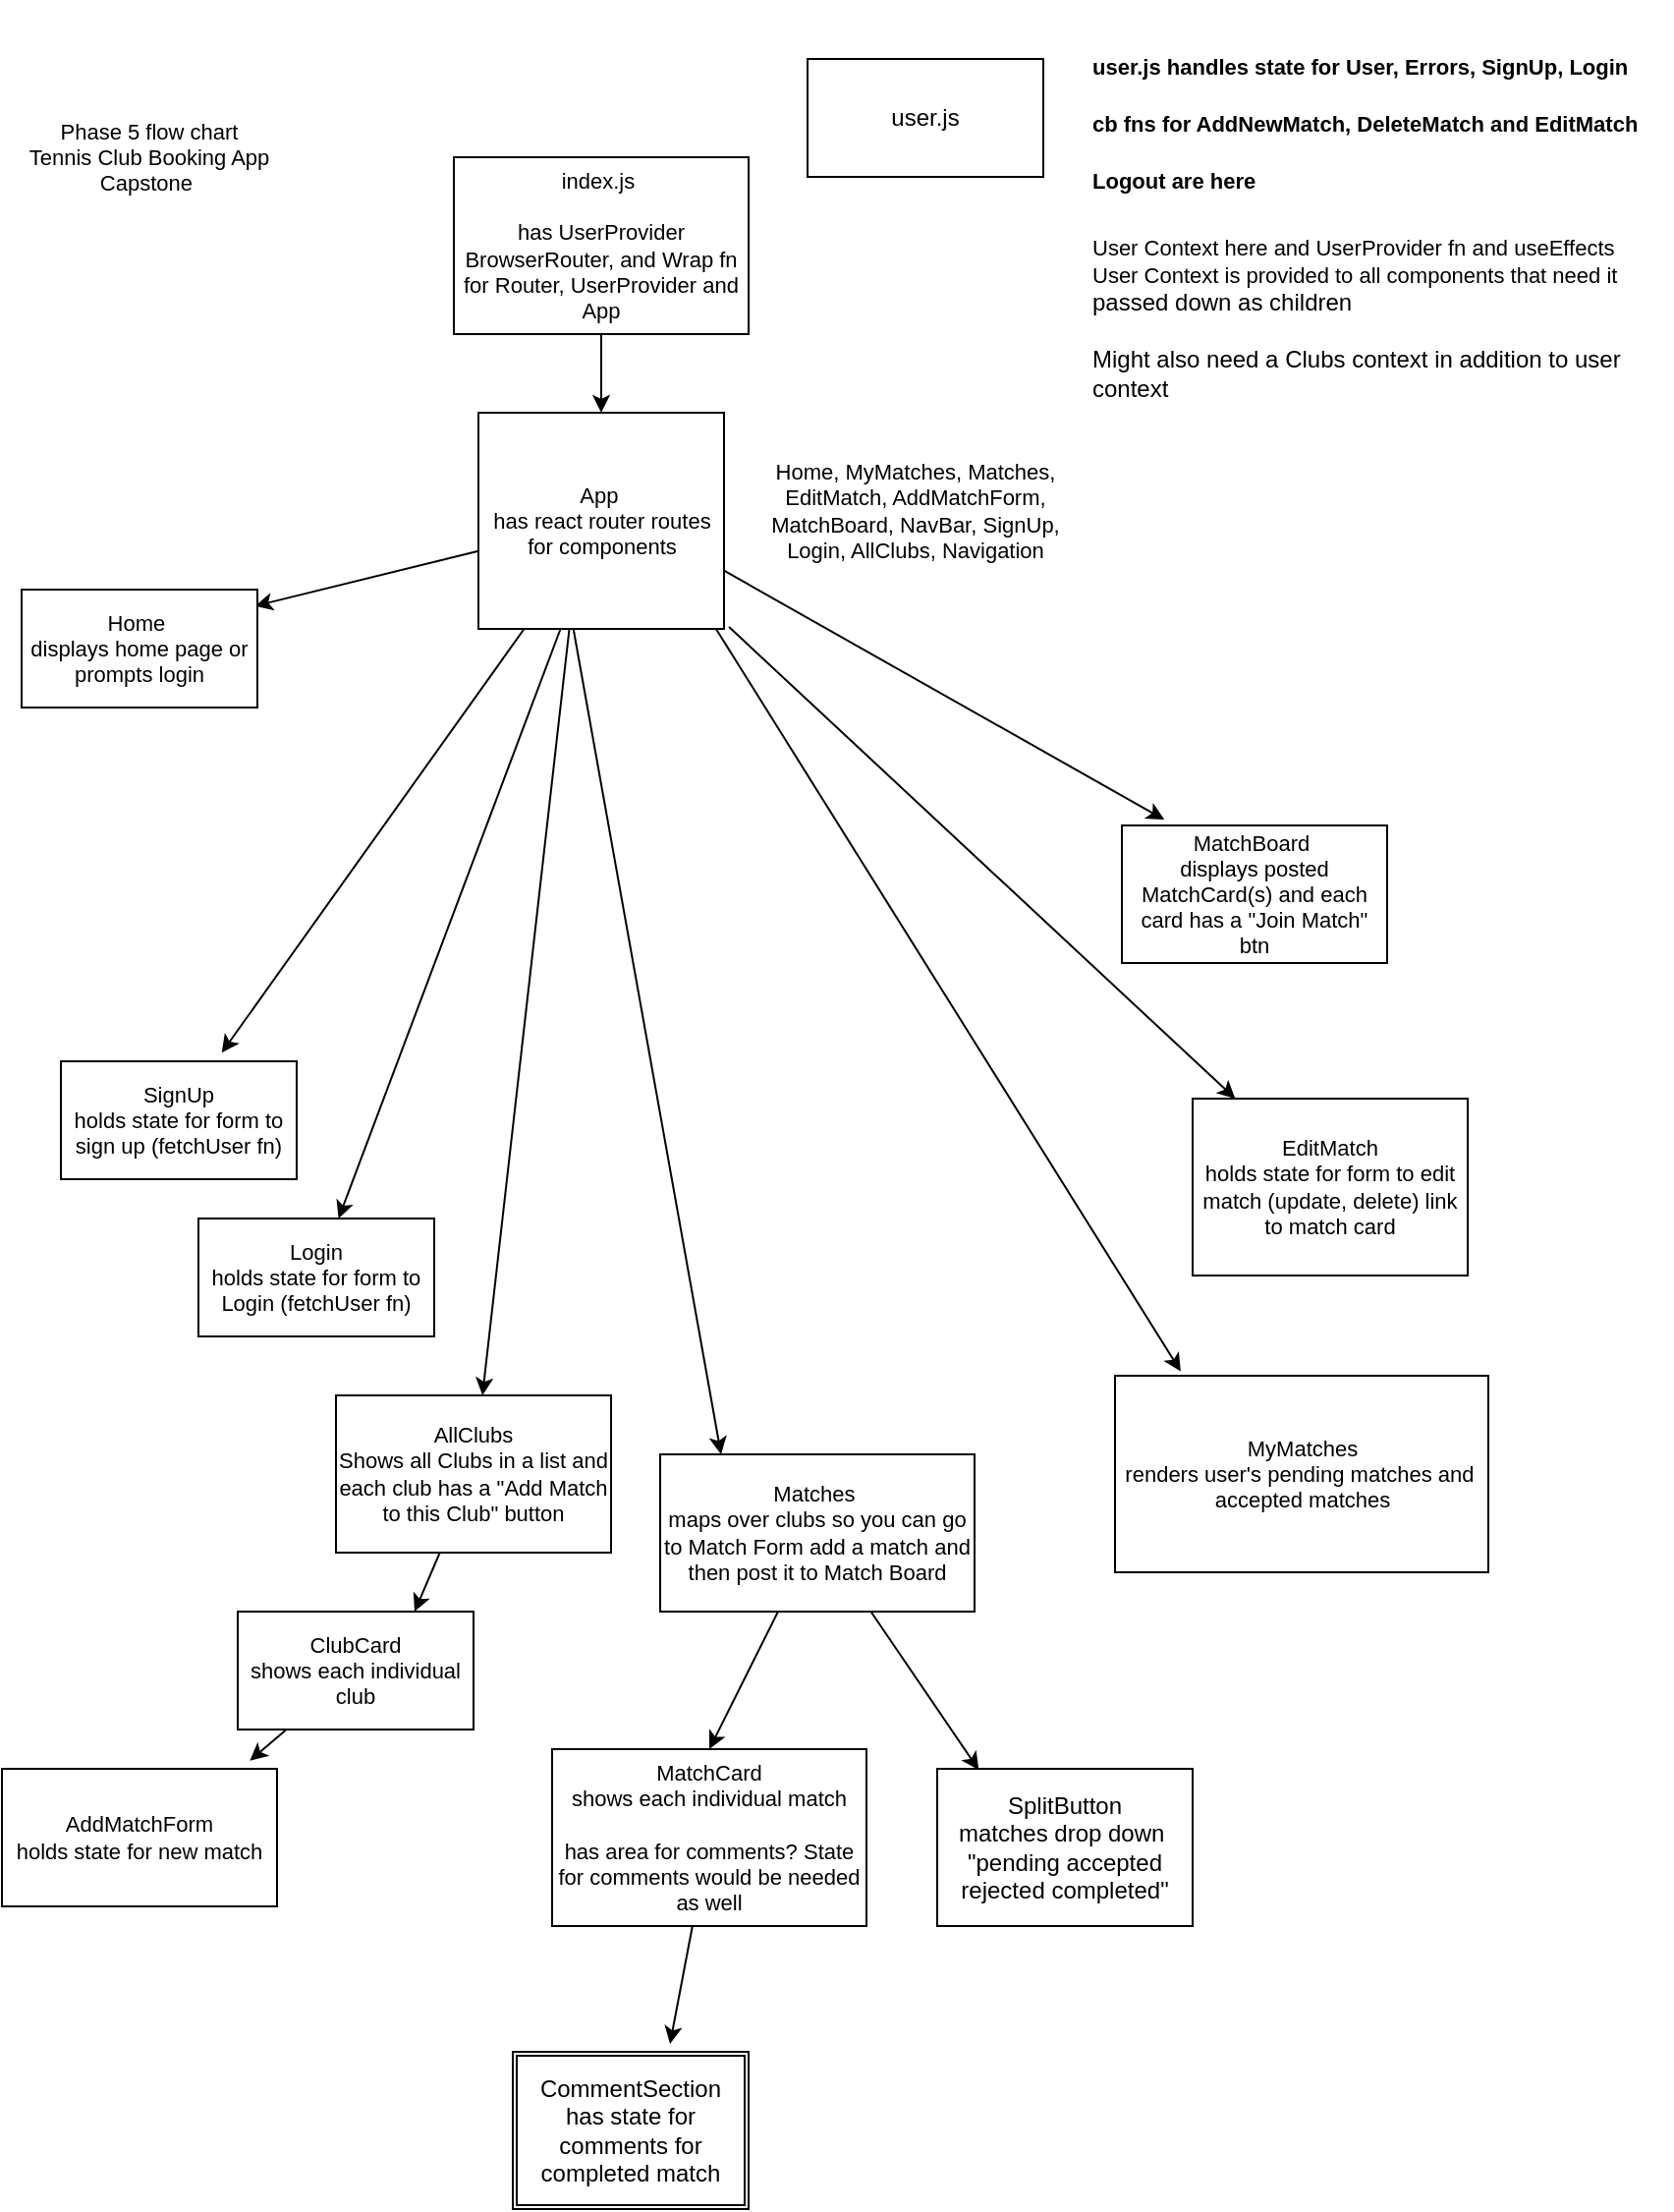 <mxfile>
    <diagram id="ca9BShzw7J080Vqpb4vu" name="Page-1">
        <mxGraphModel dx="1469" dy="297" grid="1" gridSize="10" guides="1" tooltips="1" connect="1" arrows="1" fold="1" page="1" pageScale="1" pageWidth="850" pageHeight="1100" math="0" shadow="0">
            <root>
                <mxCell id="0"/>
                <mxCell id="1" parent="0"/>
                <mxCell id="2" value="user.js" style="rounded=0;whiteSpace=wrap;html=1;" parent="1" vertex="1">
                    <mxGeometry x="420" y="40" width="120" height="60" as="geometry"/>
                </mxCell>
                <mxCell id="3" value="&lt;h1&gt;&lt;font style=&quot;font-size: 11px;&quot;&gt;user.js handles state for User, Errors, SignUp, Login&lt;br&gt;cb fns for AddNewMatch, DeleteMatch and EditMatch Logout are here&lt;/font&gt;&lt;/h1&gt;&lt;div&gt;&lt;font style=&quot;font-size: 11px;&quot;&gt;User Context here and UserProvider fn and useEffects&lt;br&gt;&lt;/font&gt;&lt;/div&gt;&lt;div&gt;&lt;font style=&quot;font-size: 11px;&quot;&gt;User Context is provided to all components that need it&lt;/font&gt;&lt;/div&gt;&lt;div&gt;passed down as children&lt;/div&gt;&lt;div&gt;&lt;br&gt;&lt;/div&gt;&lt;div&gt;Might also need a Clubs context in addition to user context&amp;nbsp;&lt;/div&gt;&lt;h1&gt;&lt;br&gt;&lt;/h1&gt;" style="text;html=1;strokeColor=none;fillColor=none;spacing=5;spacingTop=-20;whiteSpace=wrap;overflow=hidden;rounded=0;" parent="1" vertex="1">
                    <mxGeometry x="560" y="20" width="300" height="220" as="geometry"/>
                </mxCell>
                <mxCell id="4" value="" style="edgeStyle=none;html=1;fontSize=11;" parent="1" source="5" target="14" edge="1">
                    <mxGeometry relative="1" as="geometry"/>
                </mxCell>
                <mxCell id="5" value="index.js&amp;nbsp;&lt;br&gt;&lt;br&gt;has UserProvider&lt;br&gt;BrowserRouter, and Wrap fn for Router, UserProvider and App" style="rounded=0;whiteSpace=wrap;html=1;fontSize=11;" parent="1" vertex="1">
                    <mxGeometry x="240" y="90" width="150" height="90" as="geometry"/>
                </mxCell>
                <mxCell id="6" style="edgeStyle=none;html=1;entryX=0.99;entryY=0.139;entryDx=0;entryDy=0;entryPerimeter=0;fontSize=11;" parent="1" source="14" target="16" edge="1">
                    <mxGeometry relative="1" as="geometry"/>
                </mxCell>
                <mxCell id="7" style="edgeStyle=none;html=1;entryX=0.682;entryY=-0.072;entryDx=0;entryDy=0;entryPerimeter=0;fontSize=11;" parent="1" source="14" target="20" edge="1">
                    <mxGeometry relative="1" as="geometry"/>
                </mxCell>
                <mxCell id="8" style="edgeStyle=none;html=1;fontSize=11;" parent="1" source="14" target="21" edge="1">
                    <mxGeometry relative="1" as="geometry"/>
                </mxCell>
                <mxCell id="9" style="edgeStyle=none;html=1;fontSize=11;" parent="1" target="23" edge="1">
                    <mxGeometry relative="1" as="geometry">
                        <mxPoint x="298.763" y="330" as="sourcePoint"/>
                    </mxGeometry>
                </mxCell>
                <mxCell id="10" style="edgeStyle=none;html=1;entryX=0.16;entryY=-0.042;entryDx=0;entryDy=0;entryPerimeter=0;fontSize=11;" parent="1" target="24" edge="1">
                    <mxGeometry relative="1" as="geometry">
                        <mxPoint x="377.5" y="300.341" as="sourcePoint"/>
                    </mxGeometry>
                </mxCell>
                <mxCell id="11" style="edgeStyle=none;html=1;entryX=0.25;entryY=0;entryDx=0;entryDy=0;fontSize=11;" parent="1" edge="1">
                    <mxGeometry relative="1" as="geometry">
                        <mxPoint x="300.842" y="330" as="sourcePoint"/>
                        <mxPoint x="376" y="750" as="targetPoint"/>
                    </mxGeometry>
                </mxCell>
                <mxCell id="12" style="edgeStyle=none;html=1;entryX=0.176;entryY=-0.022;entryDx=0;entryDy=0;entryPerimeter=0;fontSize=11;" parent="1" target="26" edge="1">
                    <mxGeometry relative="1" as="geometry">
                        <mxPoint x="373.431" y="330" as="sourcePoint"/>
                    </mxGeometry>
                </mxCell>
                <mxCell id="13" style="edgeStyle=none;html=1;fontSize=11;" parent="1" target="19" edge="1">
                    <mxGeometry relative="1" as="geometry">
                        <mxPoint x="380.044" y="329" as="sourcePoint"/>
                    </mxGeometry>
                </mxCell>
                <mxCell id="14" value="App&amp;nbsp;&lt;br&gt;has react router routes for components" style="rounded=0;whiteSpace=wrap;html=1;fontSize=11;" parent="1" vertex="1">
                    <mxGeometry x="252.5" y="220" width="125" height="110" as="geometry"/>
                </mxCell>
                <mxCell id="15" value="Home, MyMatches, Matches, EditMatch, AddMatchForm, MatchBoard, NavBar, SignUp, Login, AllClubs, Navigation" style="text;html=1;strokeColor=none;fillColor=none;align=center;verticalAlign=middle;whiteSpace=wrap;rounded=0;fontSize=11;" parent="1" vertex="1">
                    <mxGeometry x="390" y="230" width="170" height="80" as="geometry"/>
                </mxCell>
                <mxCell id="16" value="Home&amp;nbsp;&lt;br&gt;displays home page or prompts login" style="rounded=0;whiteSpace=wrap;html=1;fontSize=11;" parent="1" vertex="1">
                    <mxGeometry x="20" y="310" width="120" height="60" as="geometry"/>
                </mxCell>
                <mxCell id="17" style="edgeStyle=none;html=1;entryX=0.5;entryY=0;entryDx=0;entryDy=0;fontSize=11;" parent="1" source="18" target="29" edge="1">
                    <mxGeometry relative="1" as="geometry"/>
                </mxCell>
                <mxCell id="33" style="edgeStyle=none;html=1;entryX=0.163;entryY=0.008;entryDx=0;entryDy=0;entryPerimeter=0;" parent="1" source="18" target="32" edge="1">
                    <mxGeometry relative="1" as="geometry"/>
                </mxCell>
                <mxCell id="18" value="Matches&amp;nbsp;&lt;br&gt;maps over clubs so you can go to Match Form add a match and then post it to Match Board" style="rounded=0;whiteSpace=wrap;html=1;fontSize=11;" parent="1" vertex="1">
                    <mxGeometry x="345" y="750" width="160" height="80" as="geometry"/>
                </mxCell>
                <mxCell id="19" value="EditMatch&lt;br&gt;holds state for form to edit match (update, delete) link to match card" style="rounded=0;whiteSpace=wrap;html=1;fontSize=11;" parent="1" vertex="1">
                    <mxGeometry x="616" y="569" width="140" height="90" as="geometry"/>
                </mxCell>
                <mxCell id="20" value="SignUp&lt;br&gt;holds state for form to sign up (fetchUser fn)" style="rounded=0;whiteSpace=wrap;html=1;fontSize=11;" parent="1" vertex="1">
                    <mxGeometry x="40" y="550" width="120" height="60" as="geometry"/>
                </mxCell>
                <mxCell id="21" value="Login&lt;br&gt;holds state for form to Login (fetchUser fn)" style="rounded=0;whiteSpace=wrap;html=1;fontSize=11;" parent="1" vertex="1">
                    <mxGeometry x="110" y="630" width="120" height="60" as="geometry"/>
                </mxCell>
                <mxCell id="22" style="edgeStyle=none;html=1;entryX=0.75;entryY=0;entryDx=0;entryDy=0;fontSize=11;" parent="1" source="23" target="28" edge="1">
                    <mxGeometry relative="1" as="geometry"/>
                </mxCell>
                <mxCell id="23" value="AllClubs&lt;br&gt;Shows all Clubs in a list and each club has a &quot;Add Match to this Club&quot; button" style="rounded=0;whiteSpace=wrap;html=1;fontSize=11;" parent="1" vertex="1">
                    <mxGeometry x="180" y="720" width="140" height="80" as="geometry"/>
                </mxCell>
                <mxCell id="24" value="MatchBoard&amp;nbsp;&lt;br&gt;displays posted MatchCard(s) and each card has a &quot;Join Match&quot; btn" style="rounded=0;whiteSpace=wrap;html=1;fontSize=11;" parent="1" vertex="1">
                    <mxGeometry x="580" y="430" width="135" height="70" as="geometry"/>
                </mxCell>
                <mxCell id="25" value="AddMatchForm&lt;br&gt;holds state for new match" style="rounded=0;whiteSpace=wrap;html=1;fontSize=11;" parent="1" vertex="1">
                    <mxGeometry x="10" y="910" width="140" height="70" as="geometry"/>
                </mxCell>
                <mxCell id="26" value="MyMatches&lt;br&gt;renders user's pending matches and&amp;nbsp;&lt;br&gt;accepted matches" style="rounded=0;whiteSpace=wrap;html=1;fontSize=11;" parent="1" vertex="1">
                    <mxGeometry x="576.5" y="710" width="190" height="100" as="geometry"/>
                </mxCell>
                <mxCell id="27" style="edgeStyle=none;html=1;entryX=0.901;entryY=-0.059;entryDx=0;entryDy=0;entryPerimeter=0;fontSize=11;" parent="1" source="28" target="25" edge="1">
                    <mxGeometry relative="1" as="geometry"/>
                </mxCell>
                <mxCell id="28" value="ClubCard&lt;br&gt;shows each individual club" style="rounded=0;whiteSpace=wrap;html=1;fontSize=11;" parent="1" vertex="1">
                    <mxGeometry x="130" y="830" width="120" height="60" as="geometry"/>
                </mxCell>
                <mxCell id="35" style="edgeStyle=none;html=1;" edge="1" parent="1" source="29">
                    <mxGeometry relative="1" as="geometry">
                        <mxPoint x="350" y="1050" as="targetPoint"/>
                    </mxGeometry>
                </mxCell>
                <mxCell id="29" value="MatchCard&lt;br&gt;shows each individual match&lt;br&gt;&lt;br&gt;has area for comments? State for comments would be needed as well" style="whiteSpace=wrap;html=1;fontSize=11;" parent="1" vertex="1">
                    <mxGeometry x="290" y="900" width="160" height="90" as="geometry"/>
                </mxCell>
                <mxCell id="30" value="Phase 5 flow chart&lt;br&gt;Tennis Club Booking App&lt;br&gt;Capstone&amp;nbsp;" style="text;html=1;strokeColor=none;fillColor=none;align=center;verticalAlign=middle;whiteSpace=wrap;rounded=0;fontSize=11;" parent="1" vertex="1">
                    <mxGeometry x="20" y="40" width="130" height="100" as="geometry"/>
                </mxCell>
                <mxCell id="32" value="SplitButton&lt;br&gt;matches drop down&amp;nbsp;&lt;br&gt;&quot;pending accepted rejected completed&quot;" style="rounded=0;whiteSpace=wrap;html=1;" parent="1" vertex="1">
                    <mxGeometry x="486" y="910" width="130" height="80" as="geometry"/>
                </mxCell>
                <mxCell id="34" value="CommentSection&lt;br&gt;has state for comments for completed match" style="shape=ext;double=1;rounded=0;whiteSpace=wrap;html=1;" vertex="1" parent="1">
                    <mxGeometry x="270" y="1054" width="120" height="80" as="geometry"/>
                </mxCell>
            </root>
        </mxGraphModel>
    </diagram>
</mxfile>